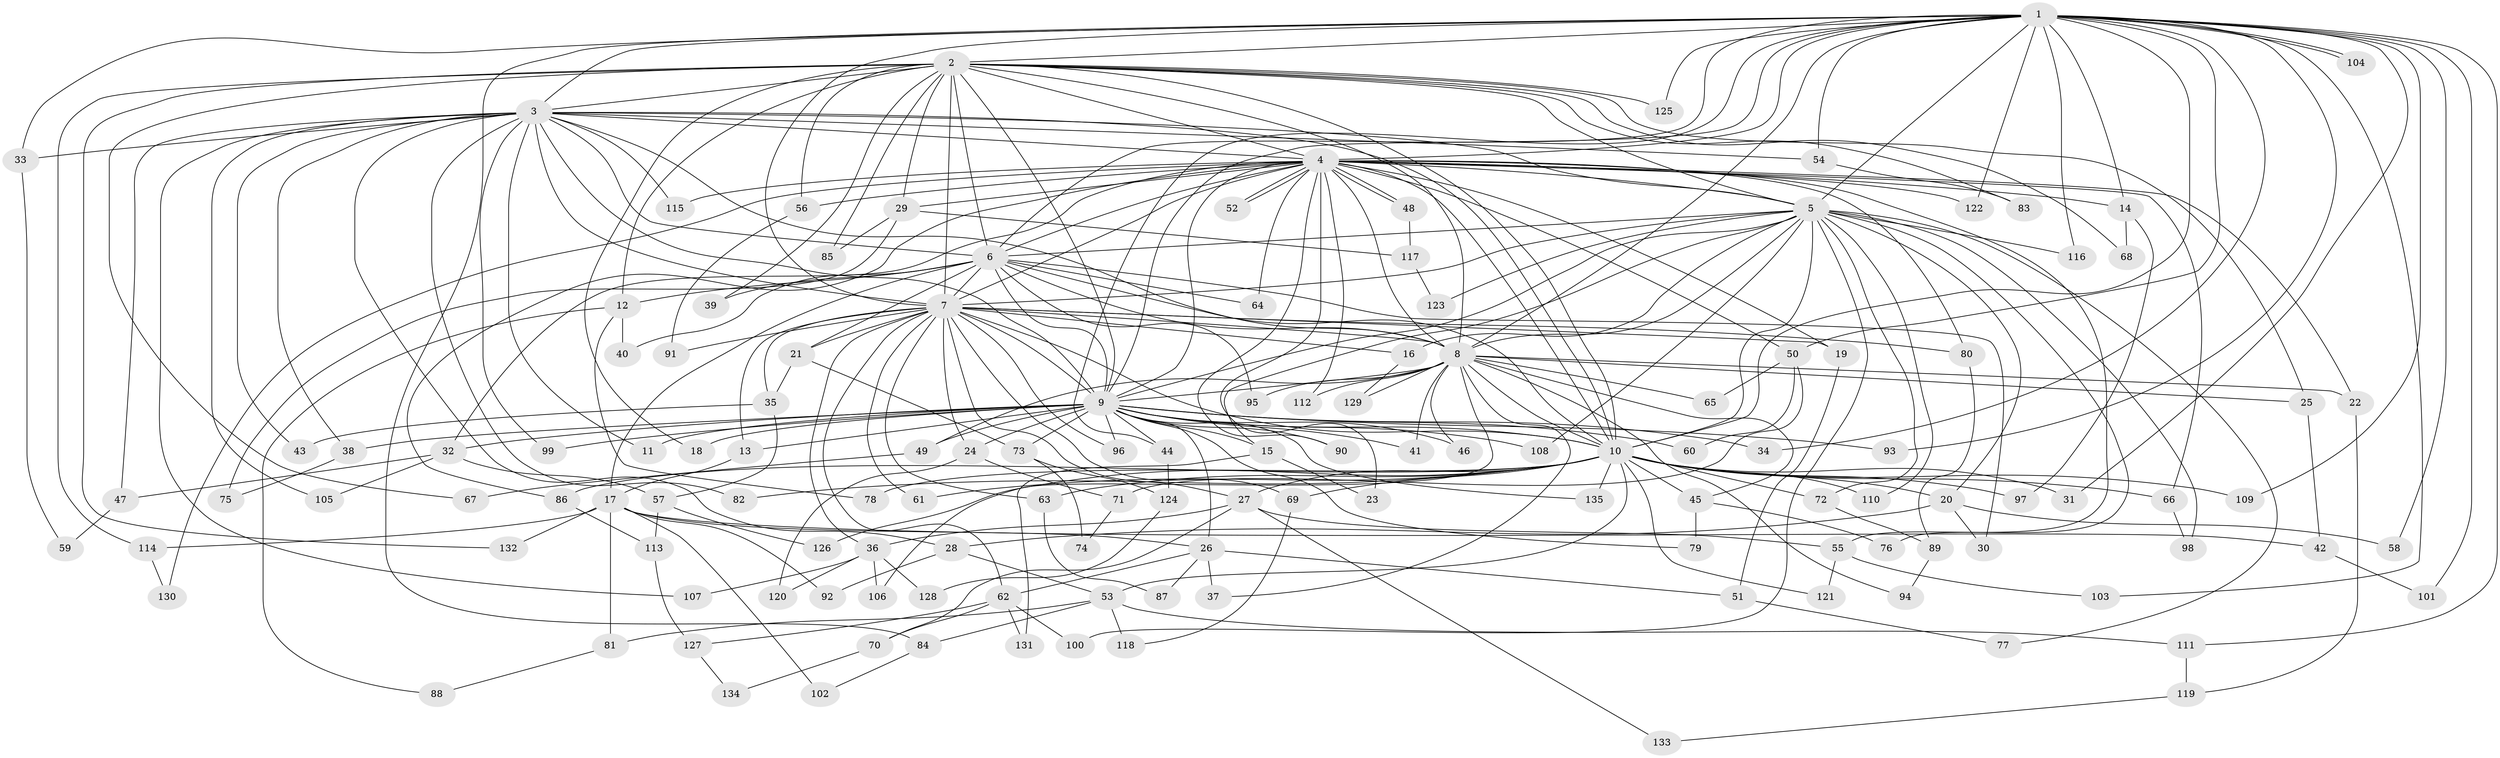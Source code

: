 // coarse degree distribution, {23: 0.029850746268656716, 17: 0.014925373134328358, 32: 0.014925373134328358, 25: 0.014925373134328358, 18: 0.014925373134328358, 21: 0.014925373134328358, 20: 0.029850746268656716, 1: 0.04477611940298507, 4: 0.13432835820895522, 3: 0.1791044776119403, 2: 0.3880597014925373, 11: 0.014925373134328358, 6: 0.05970149253731343, 5: 0.04477611940298507}
// Generated by graph-tools (version 1.1) at 2025/17/03/04/25 18:17:27]
// undirected, 135 vertices, 295 edges
graph export_dot {
graph [start="1"]
  node [color=gray90,style=filled];
  1;
  2;
  3;
  4;
  5;
  6;
  7;
  8;
  9;
  10;
  11;
  12;
  13;
  14;
  15;
  16;
  17;
  18;
  19;
  20;
  21;
  22;
  23;
  24;
  25;
  26;
  27;
  28;
  29;
  30;
  31;
  32;
  33;
  34;
  35;
  36;
  37;
  38;
  39;
  40;
  41;
  42;
  43;
  44;
  45;
  46;
  47;
  48;
  49;
  50;
  51;
  52;
  53;
  54;
  55;
  56;
  57;
  58;
  59;
  60;
  61;
  62;
  63;
  64;
  65;
  66;
  67;
  68;
  69;
  70;
  71;
  72;
  73;
  74;
  75;
  76;
  77;
  78;
  79;
  80;
  81;
  82;
  83;
  84;
  85;
  86;
  87;
  88;
  89;
  90;
  91;
  92;
  93;
  94;
  95;
  96;
  97;
  98;
  99;
  100;
  101;
  102;
  103;
  104;
  105;
  106;
  107;
  108;
  109;
  110;
  111;
  112;
  113;
  114;
  115;
  116;
  117;
  118;
  119;
  120;
  121;
  122;
  123;
  124;
  125;
  126;
  127;
  128;
  129;
  130;
  131;
  132;
  133;
  134;
  135;
  1 -- 2;
  1 -- 3;
  1 -- 4;
  1 -- 5;
  1 -- 6;
  1 -- 7;
  1 -- 8;
  1 -- 9;
  1 -- 10;
  1 -- 14;
  1 -- 31;
  1 -- 33;
  1 -- 34;
  1 -- 44;
  1 -- 50;
  1 -- 54;
  1 -- 58;
  1 -- 84;
  1 -- 93;
  1 -- 101;
  1 -- 103;
  1 -- 104;
  1 -- 104;
  1 -- 109;
  1 -- 111;
  1 -- 116;
  1 -- 122;
  1 -- 125;
  2 -- 3;
  2 -- 4;
  2 -- 5;
  2 -- 6;
  2 -- 7;
  2 -- 8;
  2 -- 9;
  2 -- 10;
  2 -- 12;
  2 -- 18;
  2 -- 25;
  2 -- 29;
  2 -- 39;
  2 -- 56;
  2 -- 67;
  2 -- 68;
  2 -- 83;
  2 -- 85;
  2 -- 114;
  2 -- 125;
  2 -- 132;
  3 -- 4;
  3 -- 5;
  3 -- 6;
  3 -- 7;
  3 -- 8;
  3 -- 9;
  3 -- 10;
  3 -- 11;
  3 -- 28;
  3 -- 33;
  3 -- 38;
  3 -- 43;
  3 -- 47;
  3 -- 54;
  3 -- 82;
  3 -- 99;
  3 -- 105;
  3 -- 107;
  3 -- 115;
  4 -- 5;
  4 -- 6;
  4 -- 7;
  4 -- 8;
  4 -- 9;
  4 -- 10;
  4 -- 14;
  4 -- 19;
  4 -- 22;
  4 -- 23;
  4 -- 29;
  4 -- 32;
  4 -- 48;
  4 -- 48;
  4 -- 50;
  4 -- 52;
  4 -- 52;
  4 -- 55;
  4 -- 56;
  4 -- 64;
  4 -- 66;
  4 -- 80;
  4 -- 86;
  4 -- 90;
  4 -- 112;
  4 -- 115;
  4 -- 122;
  4 -- 130;
  5 -- 6;
  5 -- 7;
  5 -- 8;
  5 -- 9;
  5 -- 10;
  5 -- 15;
  5 -- 16;
  5 -- 20;
  5 -- 72;
  5 -- 76;
  5 -- 77;
  5 -- 98;
  5 -- 100;
  5 -- 108;
  5 -- 110;
  5 -- 116;
  5 -- 123;
  6 -- 7;
  6 -- 8;
  6 -- 9;
  6 -- 10;
  6 -- 12;
  6 -- 17;
  6 -- 21;
  6 -- 30;
  6 -- 39;
  6 -- 40;
  6 -- 64;
  6 -- 95;
  7 -- 8;
  7 -- 9;
  7 -- 10;
  7 -- 13;
  7 -- 16;
  7 -- 19;
  7 -- 21;
  7 -- 24;
  7 -- 27;
  7 -- 35;
  7 -- 36;
  7 -- 61;
  7 -- 62;
  7 -- 63;
  7 -- 69;
  7 -- 80;
  7 -- 91;
  7 -- 96;
  8 -- 9;
  8 -- 10;
  8 -- 22;
  8 -- 25;
  8 -- 37;
  8 -- 41;
  8 -- 45;
  8 -- 46;
  8 -- 49;
  8 -- 65;
  8 -- 94;
  8 -- 95;
  8 -- 106;
  8 -- 112;
  8 -- 129;
  9 -- 10;
  9 -- 11;
  9 -- 13;
  9 -- 15;
  9 -- 18;
  9 -- 24;
  9 -- 26;
  9 -- 32;
  9 -- 34;
  9 -- 38;
  9 -- 41;
  9 -- 44;
  9 -- 46;
  9 -- 49;
  9 -- 60;
  9 -- 73;
  9 -- 79;
  9 -- 90;
  9 -- 93;
  9 -- 96;
  9 -- 99;
  9 -- 108;
  9 -- 135;
  10 -- 20;
  10 -- 27;
  10 -- 31;
  10 -- 45;
  10 -- 53;
  10 -- 61;
  10 -- 63;
  10 -- 66;
  10 -- 69;
  10 -- 72;
  10 -- 78;
  10 -- 82;
  10 -- 86;
  10 -- 97;
  10 -- 109;
  10 -- 110;
  10 -- 121;
  10 -- 126;
  10 -- 135;
  12 -- 40;
  12 -- 78;
  12 -- 88;
  13 -- 17;
  14 -- 68;
  14 -- 97;
  15 -- 23;
  15 -- 131;
  16 -- 129;
  17 -- 26;
  17 -- 42;
  17 -- 81;
  17 -- 92;
  17 -- 102;
  17 -- 114;
  17 -- 132;
  19 -- 51;
  20 -- 28;
  20 -- 30;
  20 -- 58;
  21 -- 35;
  21 -- 73;
  22 -- 119;
  24 -- 71;
  24 -- 120;
  25 -- 42;
  26 -- 37;
  26 -- 51;
  26 -- 62;
  26 -- 87;
  27 -- 36;
  27 -- 55;
  27 -- 70;
  27 -- 133;
  28 -- 53;
  28 -- 92;
  29 -- 75;
  29 -- 85;
  29 -- 117;
  32 -- 47;
  32 -- 57;
  32 -- 105;
  33 -- 59;
  35 -- 43;
  35 -- 57;
  36 -- 106;
  36 -- 107;
  36 -- 120;
  36 -- 128;
  38 -- 75;
  42 -- 101;
  44 -- 124;
  45 -- 76;
  45 -- 79;
  47 -- 59;
  48 -- 117;
  49 -- 67;
  50 -- 60;
  50 -- 65;
  50 -- 71;
  51 -- 77;
  53 -- 81;
  53 -- 84;
  53 -- 111;
  53 -- 118;
  54 -- 83;
  55 -- 103;
  55 -- 121;
  56 -- 91;
  57 -- 113;
  57 -- 126;
  62 -- 70;
  62 -- 100;
  62 -- 127;
  62 -- 131;
  63 -- 87;
  66 -- 98;
  69 -- 118;
  70 -- 134;
  71 -- 74;
  72 -- 89;
  73 -- 74;
  73 -- 124;
  80 -- 89;
  81 -- 88;
  84 -- 102;
  86 -- 113;
  89 -- 94;
  111 -- 119;
  113 -- 127;
  114 -- 130;
  117 -- 123;
  119 -- 133;
  124 -- 128;
  127 -- 134;
}
